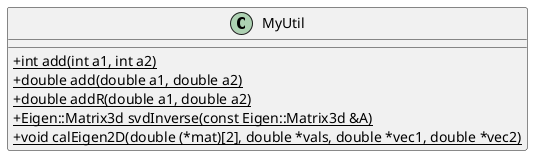 @startuml

skinparam classAttributeIconSize 0

!define M_PI 3.14159265358979
!define NULL 0
!define DEG2RAD(x) ((x) * M_PI / 180)
!define RAD2DEG(x) ((x) * 180 / M_PI)

class MyUtil{
    {static} + int add(int a1, int a2)
    {static} + double add(double a1, double a2)
    {static} + double addR(double a1, double a2)
    {static} + Eigen::Matrix3d svdInverse(const Eigen::Matrix3d &A)
    {static} + void calEigen2D(double (*mat)[2], double *vals, double *vec1, double *vec2)
}

@enduml